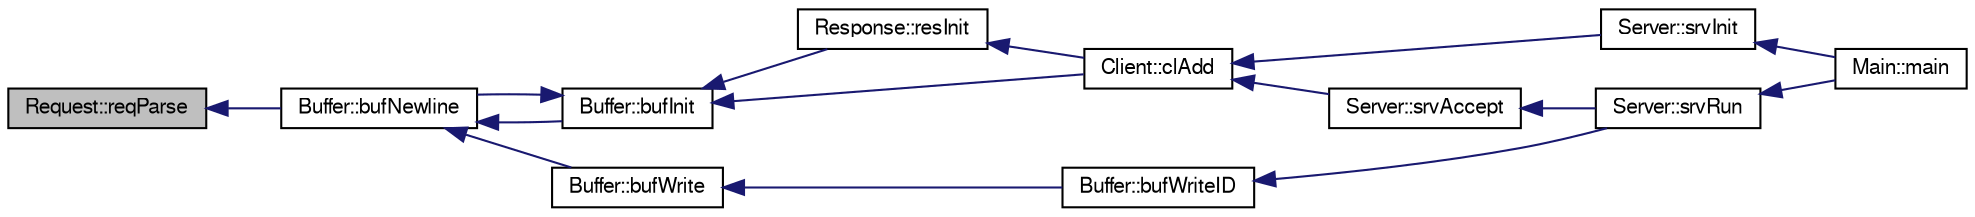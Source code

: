 digraph G
{
  bgcolor="transparent";
  edge [fontname="FreeSans",fontsize="10",labelfontname="FreeSans",labelfontsize="10"];
  node [fontname="FreeSans",fontsize="10",shape=record];
  rankdir=LR;
  Node1 [label="Request::reqParse",height=0.2,width=0.4,color="black", fillcolor="grey75", style="filled" fontcolor="black"];
  Node1 -> Node2 [dir=back,color="midnightblue",fontsize="10",style="solid",fontname="FreeSans"];
  Node2 [label="Buffer::bufNewline",height=0.2,width=0.4,color="black",URL="$structBuffer.html#a2aaf7842d21cddac1af65114ba3595c1"];
  Node2 -> Node3 [dir=back,color="midnightblue",fontsize="10",style="solid",fontname="FreeSans"];
  Node3 [label="Buffer::bufInit",height=0.2,width=0.4,color="black",URL="$structBuffer.html#ab8501a3e19d440f8b8745a03a859b4c8"];
  Node3 -> Node2 [dir=back,color="midnightblue",fontsize="10",style="solid",fontname="FreeSans"];
  Node3 -> Node4 [dir=back,color="midnightblue",fontsize="10",style="solid",fontname="FreeSans"];
  Node4 [label="Client::clAdd",height=0.2,width=0.4,color="black",URL="$structClient.html#af531e7825f6f5198d94e5ebc7fe3cb61"];
  Node4 -> Node5 [dir=back,color="midnightblue",fontsize="10",style="solid",fontname="FreeSans"];
  Node5 [label="Server::srvAccept",height=0.2,width=0.4,color="black",URL="$structServer.html#adb92a1c65d51acd1bbae57867fb4ffbc"];
  Node5 -> Node6 [dir=back,color="midnightblue",fontsize="10",style="solid",fontname="FreeSans"];
  Node6 [label="Server::srvRun",height=0.2,width=0.4,color="black",URL="$structServer.html#a3af8b347c989209ca4617ee4f6db3f55"];
  Node6 -> Node7 [dir=back,color="midnightblue",fontsize="10",style="solid",fontname="FreeSans"];
  Node7 [label="Main::main",height=0.2,width=0.4,color="black",URL="$structMain.html#a3c04138a5bfe5d72780bb7e82a18e627"];
  Node4 -> Node8 [dir=back,color="midnightblue",fontsize="10",style="solid",fontname="FreeSans"];
  Node8 [label="Server::srvInit",height=0.2,width=0.4,color="black",URL="$structServer.html#a7cc80a3238933d9e3424786319cde87c"];
  Node8 -> Node7 [dir=back,color="midnightblue",fontsize="10",style="solid",fontname="FreeSans"];
  Node3 -> Node9 [dir=back,color="midnightblue",fontsize="10",style="solid",fontname="FreeSans"];
  Node9 [label="Response::resInit",height=0.2,width=0.4,color="black",URL="$structResponse.html#a3a18cbf5e5ca68c49b91d946ce394c6b"];
  Node9 -> Node4 [dir=back,color="midnightblue",fontsize="10",style="solid",fontname="FreeSans"];
  Node2 -> Node10 [dir=back,color="midnightblue",fontsize="10",style="solid",fontname="FreeSans"];
  Node10 [label="Buffer::bufWrite",height=0.2,width=0.4,color="black",URL="$structBuffer.html#a3e5337ba8db19f59ed7a292a21e88a17"];
  Node10 -> Node11 [dir=back,color="midnightblue",fontsize="10",style="solid",fontname="FreeSans"];
  Node11 [label="Buffer::bufWriteID",height=0.2,width=0.4,color="black",URL="$structBuffer.html#a3ad74f5bd4df54b1f2433e93198f7110"];
  Node11 -> Node6 [dir=back,color="midnightblue",fontsize="10",style="solid",fontname="FreeSans"];
}
